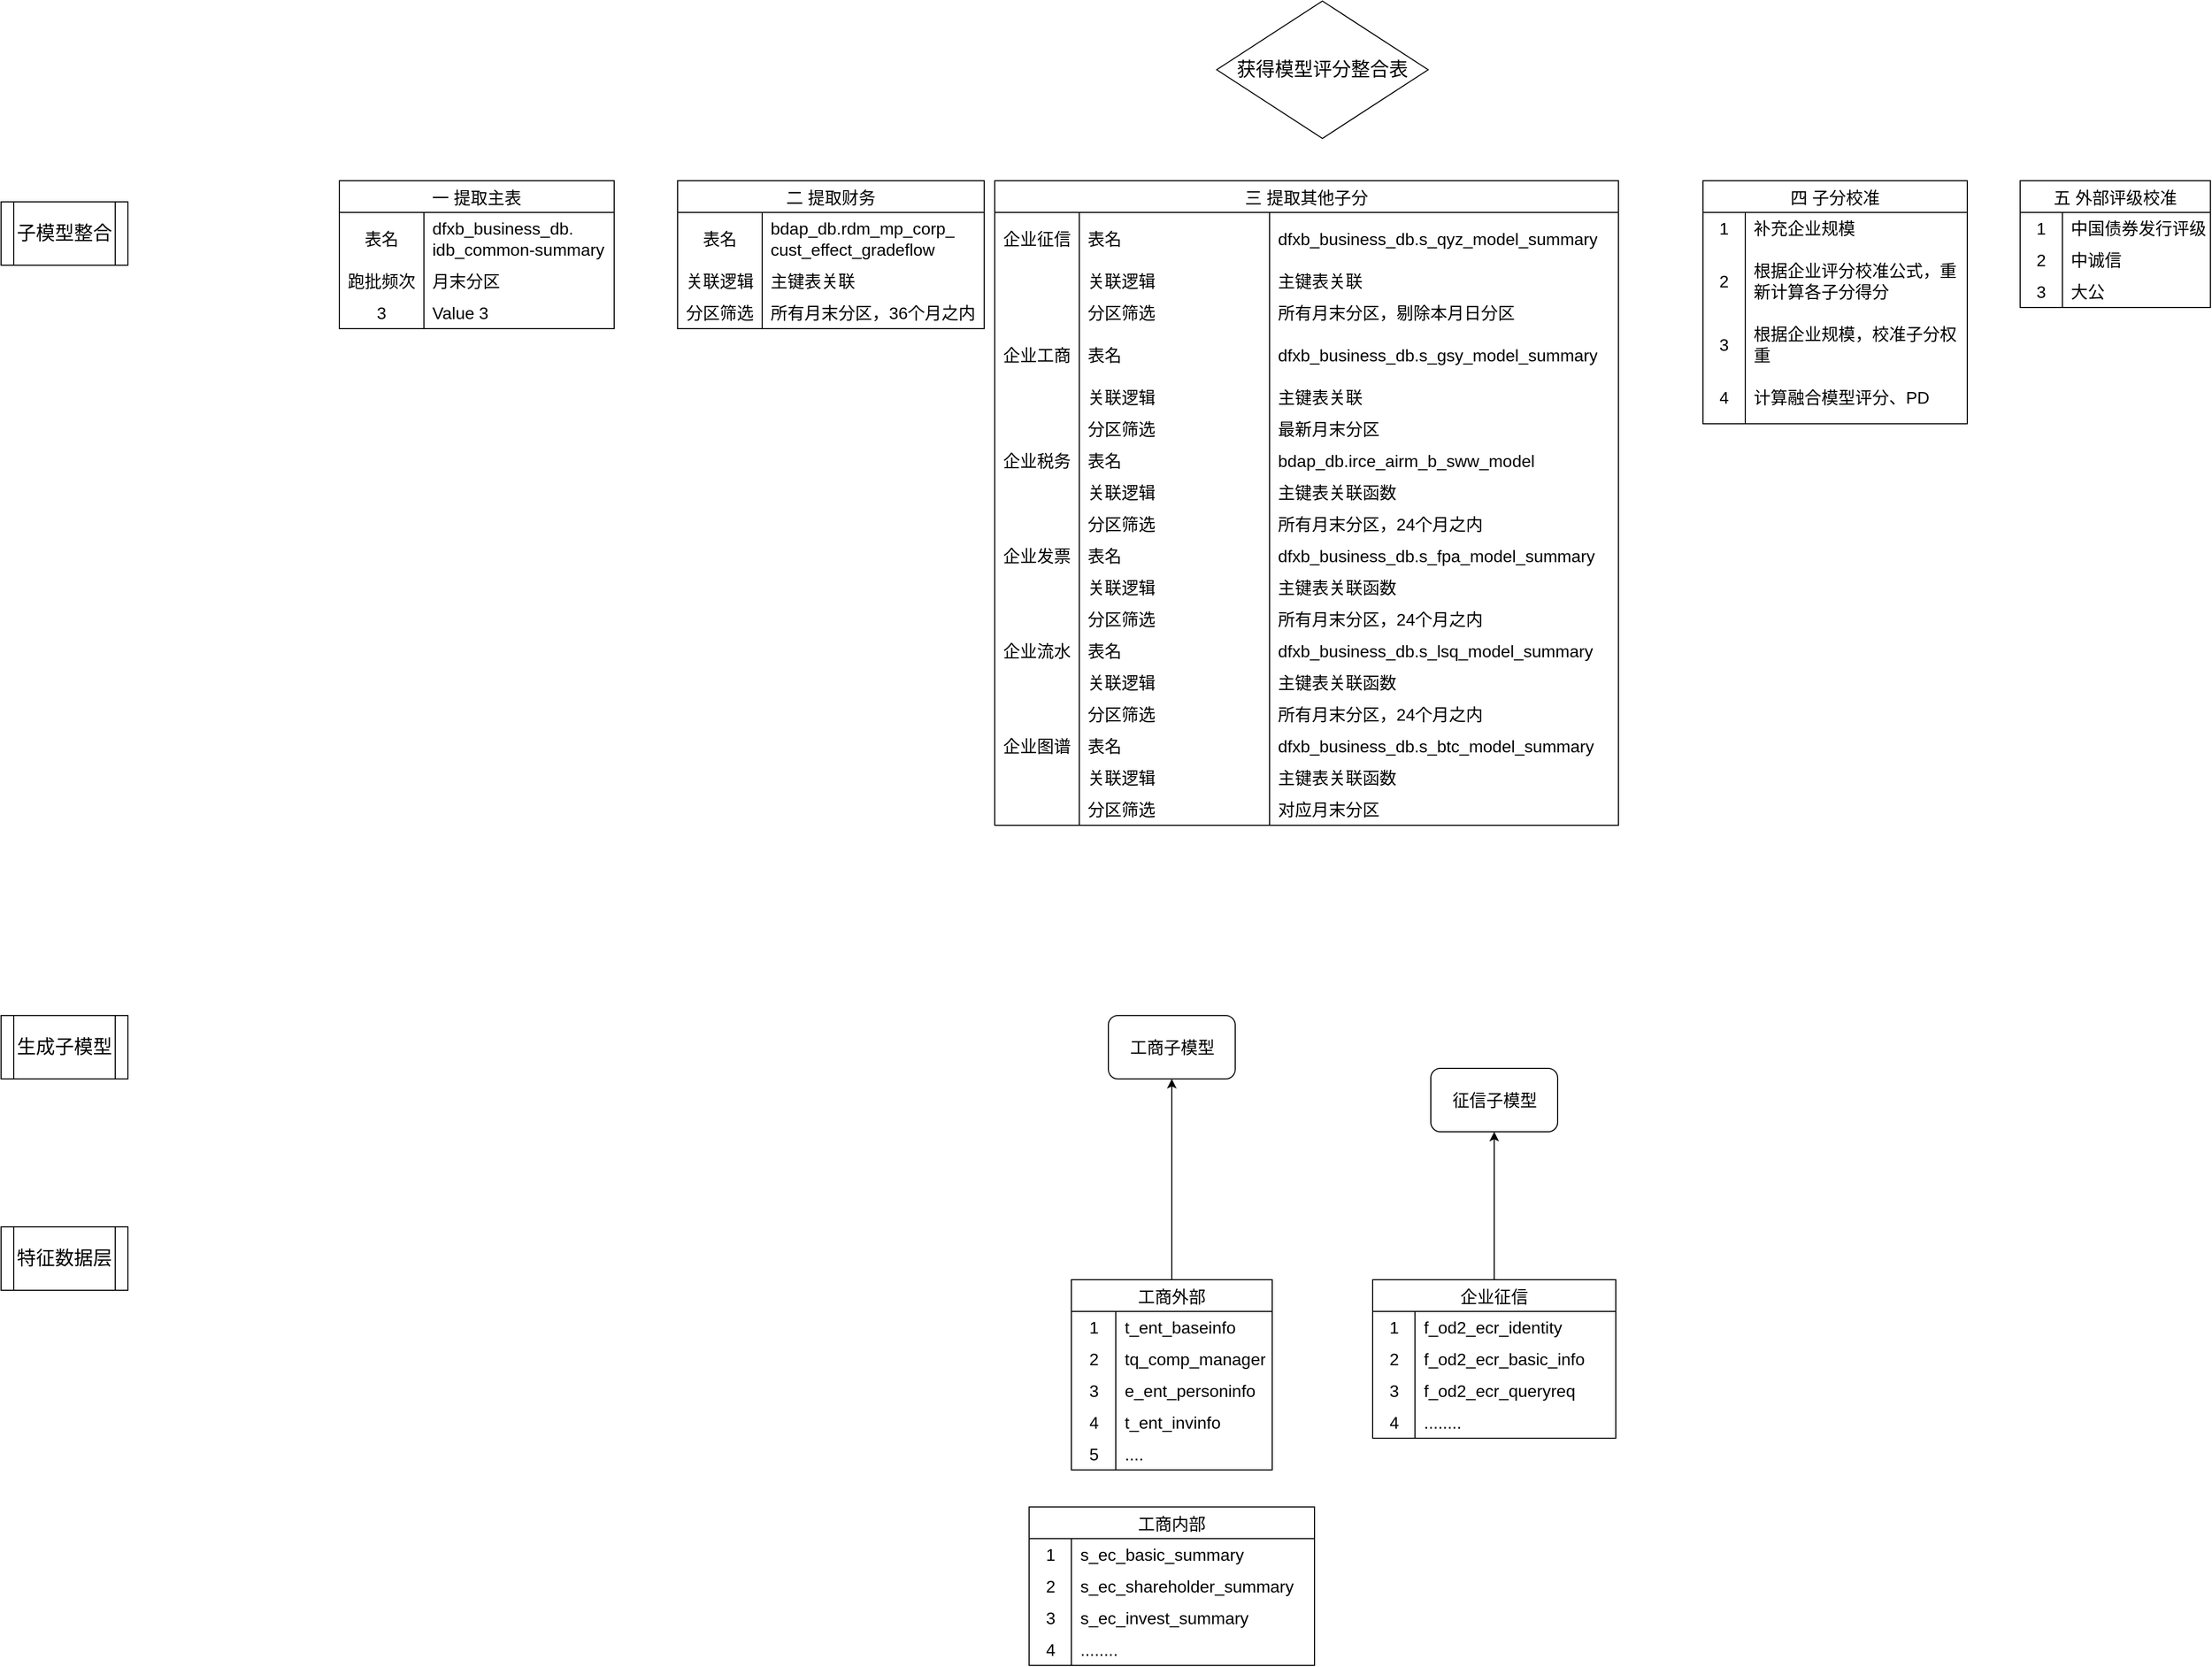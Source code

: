<mxfile version="22.1.21" type="github">
  <diagram id="C5RBs43oDa-KdzZeNtuy" name="Page-1">
    <mxGraphModel dx="4963" dy="3337" grid="1" gridSize="10" guides="1" tooltips="1" connect="1" arrows="1" fold="1" page="1" pageScale="1" pageWidth="827" pageHeight="1169" math="0" shadow="0">
      <root>
        <mxCell id="WIyWlLk6GJQsqaUBKTNV-0" />
        <mxCell id="WIyWlLk6GJQsqaUBKTNV-1" parent="WIyWlLk6GJQsqaUBKTNV-0" />
        <mxCell id="BWipgjC80R4UF_NCCVxM-62" value="" style="edgeStyle=orthogonalEdgeStyle;rounded=0;orthogonalLoop=1;jettySize=auto;html=1;" edge="1" parent="WIyWlLk6GJQsqaUBKTNV-1" source="BWipgjC80R4UF_NCCVxM-0" target="BWipgjC80R4UF_NCCVxM-61">
          <mxGeometry relative="1" as="geometry" />
        </mxCell>
        <mxCell id="BWipgjC80R4UF_NCCVxM-0" value="工商外部" style="shape=table;startSize=30;container=1;collapsible=0;childLayout=tableLayout;fixedRows=1;rowLines=0;fontStyle=0;strokeColor=default;fontSize=16;" vertex="1" parent="WIyWlLk6GJQsqaUBKTNV-1">
          <mxGeometry x="712.5" y="1040" width="190" height="180" as="geometry" />
        </mxCell>
        <mxCell id="BWipgjC80R4UF_NCCVxM-1" value="" style="shape=tableRow;horizontal=0;startSize=0;swimlaneHead=0;swimlaneBody=0;top=0;left=0;bottom=0;right=0;collapsible=0;dropTarget=0;fillColor=none;points=[[0,0.5],[1,0.5]];portConstraint=eastwest;strokeColor=inherit;fontSize=16;" vertex="1" parent="BWipgjC80R4UF_NCCVxM-0">
          <mxGeometry y="30" width="190" height="30" as="geometry" />
        </mxCell>
        <mxCell id="BWipgjC80R4UF_NCCVxM-2" value="1" style="shape=partialRectangle;html=1;whiteSpace=wrap;connectable=0;fillColor=none;top=0;left=0;bottom=0;right=0;overflow=hidden;pointerEvents=1;strokeColor=inherit;fontSize=16;" vertex="1" parent="BWipgjC80R4UF_NCCVxM-1">
          <mxGeometry width="42" height="30" as="geometry">
            <mxRectangle width="42" height="30" as="alternateBounds" />
          </mxGeometry>
        </mxCell>
        <mxCell id="BWipgjC80R4UF_NCCVxM-3" value="t_ent_baseinfo" style="shape=partialRectangle;html=1;whiteSpace=wrap;connectable=0;fillColor=none;top=0;left=0;bottom=0;right=0;align=left;spacingLeft=6;overflow=hidden;strokeColor=inherit;fontSize=16;" vertex="1" parent="BWipgjC80R4UF_NCCVxM-1">
          <mxGeometry x="42" width="148" height="30" as="geometry">
            <mxRectangle width="148" height="30" as="alternateBounds" />
          </mxGeometry>
        </mxCell>
        <mxCell id="BWipgjC80R4UF_NCCVxM-4" value="" style="shape=tableRow;horizontal=0;startSize=0;swimlaneHead=0;swimlaneBody=0;top=0;left=0;bottom=0;right=0;collapsible=0;dropTarget=0;fillColor=none;points=[[0,0.5],[1,0.5]];portConstraint=eastwest;strokeColor=inherit;fontSize=16;" vertex="1" parent="BWipgjC80R4UF_NCCVxM-0">
          <mxGeometry y="60" width="190" height="30" as="geometry" />
        </mxCell>
        <mxCell id="BWipgjC80R4UF_NCCVxM-5" value="2" style="shape=partialRectangle;html=1;whiteSpace=wrap;connectable=0;fillColor=none;top=0;left=0;bottom=0;right=0;overflow=hidden;strokeColor=inherit;fontSize=16;" vertex="1" parent="BWipgjC80R4UF_NCCVxM-4">
          <mxGeometry width="42" height="30" as="geometry">
            <mxRectangle width="42" height="30" as="alternateBounds" />
          </mxGeometry>
        </mxCell>
        <mxCell id="BWipgjC80R4UF_NCCVxM-6" value="tq_comp_manager" style="shape=partialRectangle;html=1;whiteSpace=wrap;connectable=0;fillColor=none;top=0;left=0;bottom=0;right=0;align=left;spacingLeft=6;overflow=hidden;strokeColor=inherit;fontSize=16;" vertex="1" parent="BWipgjC80R4UF_NCCVxM-4">
          <mxGeometry x="42" width="148" height="30" as="geometry">
            <mxRectangle width="148" height="30" as="alternateBounds" />
          </mxGeometry>
        </mxCell>
        <mxCell id="BWipgjC80R4UF_NCCVxM-7" value="" style="shape=tableRow;horizontal=0;startSize=0;swimlaneHead=0;swimlaneBody=0;top=0;left=0;bottom=0;right=0;collapsible=0;dropTarget=0;fillColor=none;points=[[0,0.5],[1,0.5]];portConstraint=eastwest;strokeColor=inherit;fontSize=16;" vertex="1" parent="BWipgjC80R4UF_NCCVxM-0">
          <mxGeometry y="90" width="190" height="30" as="geometry" />
        </mxCell>
        <mxCell id="BWipgjC80R4UF_NCCVxM-8" value="3" style="shape=partialRectangle;html=1;whiteSpace=wrap;connectable=0;fillColor=none;top=0;left=0;bottom=0;right=0;overflow=hidden;strokeColor=inherit;fontSize=16;" vertex="1" parent="BWipgjC80R4UF_NCCVxM-7">
          <mxGeometry width="42" height="30" as="geometry">
            <mxRectangle width="42" height="30" as="alternateBounds" />
          </mxGeometry>
        </mxCell>
        <mxCell id="BWipgjC80R4UF_NCCVxM-9" value="e_ent_personinfo" style="shape=partialRectangle;html=1;whiteSpace=wrap;connectable=0;fillColor=none;top=0;left=0;bottom=0;right=0;align=left;spacingLeft=6;overflow=hidden;strokeColor=inherit;fontSize=16;" vertex="1" parent="BWipgjC80R4UF_NCCVxM-7">
          <mxGeometry x="42" width="148" height="30" as="geometry">
            <mxRectangle width="148" height="30" as="alternateBounds" />
          </mxGeometry>
        </mxCell>
        <mxCell id="BWipgjC80R4UF_NCCVxM-37" value="" style="shape=tableRow;horizontal=0;startSize=0;swimlaneHead=0;swimlaneBody=0;top=0;left=0;bottom=0;right=0;collapsible=0;dropTarget=0;fillColor=none;points=[[0,0.5],[1,0.5]];portConstraint=eastwest;strokeColor=inherit;fontSize=16;" vertex="1" parent="BWipgjC80R4UF_NCCVxM-0">
          <mxGeometry y="120" width="190" height="30" as="geometry" />
        </mxCell>
        <mxCell id="BWipgjC80R4UF_NCCVxM-38" value="4" style="shape=partialRectangle;html=1;whiteSpace=wrap;connectable=0;fillColor=none;top=0;left=0;bottom=0;right=0;overflow=hidden;strokeColor=inherit;fontSize=16;" vertex="1" parent="BWipgjC80R4UF_NCCVxM-37">
          <mxGeometry width="42" height="30" as="geometry">
            <mxRectangle width="42" height="30" as="alternateBounds" />
          </mxGeometry>
        </mxCell>
        <mxCell id="BWipgjC80R4UF_NCCVxM-39" value="t_ent_invinfo" style="shape=partialRectangle;html=1;whiteSpace=wrap;connectable=0;fillColor=none;top=0;left=0;bottom=0;right=0;align=left;spacingLeft=6;overflow=hidden;strokeColor=inherit;fontSize=16;" vertex="1" parent="BWipgjC80R4UF_NCCVxM-37">
          <mxGeometry x="42" width="148" height="30" as="geometry">
            <mxRectangle width="148" height="30" as="alternateBounds" />
          </mxGeometry>
        </mxCell>
        <mxCell id="BWipgjC80R4UF_NCCVxM-40" value="" style="shape=tableRow;horizontal=0;startSize=0;swimlaneHead=0;swimlaneBody=0;top=0;left=0;bottom=0;right=0;collapsible=0;dropTarget=0;fillColor=none;points=[[0,0.5],[1,0.5]];portConstraint=eastwest;strokeColor=inherit;fontSize=16;" vertex="1" parent="BWipgjC80R4UF_NCCVxM-0">
          <mxGeometry y="150" width="190" height="30" as="geometry" />
        </mxCell>
        <mxCell id="BWipgjC80R4UF_NCCVxM-41" value="5" style="shape=partialRectangle;html=1;whiteSpace=wrap;connectable=0;fillColor=none;top=0;left=0;bottom=0;right=0;overflow=hidden;strokeColor=inherit;fontSize=16;" vertex="1" parent="BWipgjC80R4UF_NCCVxM-40">
          <mxGeometry width="42" height="30" as="geometry">
            <mxRectangle width="42" height="30" as="alternateBounds" />
          </mxGeometry>
        </mxCell>
        <mxCell id="BWipgjC80R4UF_NCCVxM-42" value="...." style="shape=partialRectangle;html=1;whiteSpace=wrap;connectable=0;fillColor=none;top=0;left=0;bottom=0;right=0;align=left;spacingLeft=6;overflow=hidden;strokeColor=inherit;fontSize=16;" vertex="1" parent="BWipgjC80R4UF_NCCVxM-40">
          <mxGeometry x="42" width="148" height="30" as="geometry">
            <mxRectangle width="148" height="30" as="alternateBounds" />
          </mxGeometry>
        </mxCell>
        <mxCell id="BWipgjC80R4UF_NCCVxM-15" value="工商内部" style="shape=table;startSize=30;container=1;collapsible=0;childLayout=tableLayout;fixedRows=1;rowLines=0;fontStyle=0;strokeColor=default;fontSize=16;" vertex="1" parent="WIyWlLk6GJQsqaUBKTNV-1">
          <mxGeometry x="672.5" y="1255" width="270" height="150" as="geometry" />
        </mxCell>
        <mxCell id="BWipgjC80R4UF_NCCVxM-16" value="" style="shape=tableRow;horizontal=0;startSize=0;swimlaneHead=0;swimlaneBody=0;top=0;left=0;bottom=0;right=0;collapsible=0;dropTarget=0;fillColor=none;points=[[0,0.5],[1,0.5]];portConstraint=eastwest;strokeColor=inherit;fontSize=16;" vertex="1" parent="BWipgjC80R4UF_NCCVxM-15">
          <mxGeometry y="30" width="270" height="30" as="geometry" />
        </mxCell>
        <mxCell id="BWipgjC80R4UF_NCCVxM-17" value="1" style="shape=partialRectangle;html=1;whiteSpace=wrap;connectable=0;fillColor=none;top=0;left=0;bottom=0;right=0;overflow=hidden;pointerEvents=1;strokeColor=inherit;fontSize=16;" vertex="1" parent="BWipgjC80R4UF_NCCVxM-16">
          <mxGeometry width="40" height="30" as="geometry">
            <mxRectangle width="40" height="30" as="alternateBounds" />
          </mxGeometry>
        </mxCell>
        <mxCell id="BWipgjC80R4UF_NCCVxM-18" value="s_ec_basic_summary" style="shape=partialRectangle;html=1;whiteSpace=wrap;connectable=0;fillColor=none;top=0;left=0;bottom=0;right=0;align=left;spacingLeft=6;overflow=hidden;strokeColor=inherit;fontSize=16;" vertex="1" parent="BWipgjC80R4UF_NCCVxM-16">
          <mxGeometry x="40" width="230" height="30" as="geometry">
            <mxRectangle width="230" height="30" as="alternateBounds" />
          </mxGeometry>
        </mxCell>
        <mxCell id="BWipgjC80R4UF_NCCVxM-19" value="" style="shape=tableRow;horizontal=0;startSize=0;swimlaneHead=0;swimlaneBody=0;top=0;left=0;bottom=0;right=0;collapsible=0;dropTarget=0;fillColor=none;points=[[0,0.5],[1,0.5]];portConstraint=eastwest;strokeColor=inherit;fontSize=16;" vertex="1" parent="BWipgjC80R4UF_NCCVxM-15">
          <mxGeometry y="60" width="270" height="30" as="geometry" />
        </mxCell>
        <mxCell id="BWipgjC80R4UF_NCCVxM-20" value="2" style="shape=partialRectangle;html=1;whiteSpace=wrap;connectable=0;fillColor=none;top=0;left=0;bottom=0;right=0;overflow=hidden;strokeColor=inherit;fontSize=16;" vertex="1" parent="BWipgjC80R4UF_NCCVxM-19">
          <mxGeometry width="40" height="30" as="geometry">
            <mxRectangle width="40" height="30" as="alternateBounds" />
          </mxGeometry>
        </mxCell>
        <mxCell id="BWipgjC80R4UF_NCCVxM-21" value="s_ec_shareholder_summary" style="shape=partialRectangle;html=1;whiteSpace=wrap;connectable=0;fillColor=none;top=0;left=0;bottom=0;right=0;align=left;spacingLeft=6;overflow=hidden;strokeColor=inherit;fontSize=16;" vertex="1" parent="BWipgjC80R4UF_NCCVxM-19">
          <mxGeometry x="40" width="230" height="30" as="geometry">
            <mxRectangle width="230" height="30" as="alternateBounds" />
          </mxGeometry>
        </mxCell>
        <mxCell id="BWipgjC80R4UF_NCCVxM-22" value="" style="shape=tableRow;horizontal=0;startSize=0;swimlaneHead=0;swimlaneBody=0;top=0;left=0;bottom=0;right=0;collapsible=0;dropTarget=0;fillColor=none;points=[[0,0.5],[1,0.5]];portConstraint=eastwest;strokeColor=inherit;fontSize=16;" vertex="1" parent="BWipgjC80R4UF_NCCVxM-15">
          <mxGeometry y="90" width="270" height="30" as="geometry" />
        </mxCell>
        <mxCell id="BWipgjC80R4UF_NCCVxM-23" value="3" style="shape=partialRectangle;html=1;whiteSpace=wrap;connectable=0;fillColor=none;top=0;left=0;bottom=0;right=0;overflow=hidden;strokeColor=inherit;fontSize=16;" vertex="1" parent="BWipgjC80R4UF_NCCVxM-22">
          <mxGeometry width="40" height="30" as="geometry">
            <mxRectangle width="40" height="30" as="alternateBounds" />
          </mxGeometry>
        </mxCell>
        <mxCell id="BWipgjC80R4UF_NCCVxM-24" value="s_ec_invest_summary" style="shape=partialRectangle;html=1;whiteSpace=wrap;connectable=0;fillColor=none;top=0;left=0;bottom=0;right=0;align=left;spacingLeft=6;overflow=hidden;strokeColor=inherit;fontSize=16;" vertex="1" parent="BWipgjC80R4UF_NCCVxM-22">
          <mxGeometry x="40" width="230" height="30" as="geometry">
            <mxRectangle width="230" height="30" as="alternateBounds" />
          </mxGeometry>
        </mxCell>
        <mxCell id="BWipgjC80R4UF_NCCVxM-56" value="" style="shape=tableRow;horizontal=0;startSize=0;swimlaneHead=0;swimlaneBody=0;top=0;left=0;bottom=0;right=0;collapsible=0;dropTarget=0;fillColor=none;points=[[0,0.5],[1,0.5]];portConstraint=eastwest;strokeColor=inherit;fontSize=16;" vertex="1" parent="BWipgjC80R4UF_NCCVxM-15">
          <mxGeometry y="120" width="270" height="30" as="geometry" />
        </mxCell>
        <mxCell id="BWipgjC80R4UF_NCCVxM-57" value="4" style="shape=partialRectangle;html=1;whiteSpace=wrap;connectable=0;fillColor=none;top=0;left=0;bottom=0;right=0;overflow=hidden;strokeColor=inherit;fontSize=16;" vertex="1" parent="BWipgjC80R4UF_NCCVxM-56">
          <mxGeometry width="40" height="30" as="geometry">
            <mxRectangle width="40" height="30" as="alternateBounds" />
          </mxGeometry>
        </mxCell>
        <mxCell id="BWipgjC80R4UF_NCCVxM-58" value="........" style="shape=partialRectangle;html=1;whiteSpace=wrap;connectable=0;fillColor=none;top=0;left=0;bottom=0;right=0;align=left;spacingLeft=6;overflow=hidden;strokeColor=inherit;fontSize=16;" vertex="1" parent="BWipgjC80R4UF_NCCVxM-56">
          <mxGeometry x="40" width="230" height="30" as="geometry">
            <mxRectangle width="230" height="30" as="alternateBounds" />
          </mxGeometry>
        </mxCell>
        <mxCell id="BWipgjC80R4UF_NCCVxM-64" value="" style="edgeStyle=orthogonalEdgeStyle;rounded=0;orthogonalLoop=1;jettySize=auto;html=1;" edge="1" parent="WIyWlLk6GJQsqaUBKTNV-1" source="BWipgjC80R4UF_NCCVxM-43" target="BWipgjC80R4UF_NCCVxM-63">
          <mxGeometry relative="1" as="geometry" />
        </mxCell>
        <mxCell id="BWipgjC80R4UF_NCCVxM-43" value="企业征信" style="shape=table;startSize=30;container=1;collapsible=0;childLayout=tableLayout;fixedRows=1;rowLines=0;fontStyle=0;strokeColor=default;fontSize=16;" vertex="1" parent="WIyWlLk6GJQsqaUBKTNV-1">
          <mxGeometry x="997.5" y="1040" width="230" height="150" as="geometry" />
        </mxCell>
        <mxCell id="BWipgjC80R4UF_NCCVxM-44" value="" style="shape=tableRow;horizontal=0;startSize=0;swimlaneHead=0;swimlaneBody=0;top=0;left=0;bottom=0;right=0;collapsible=0;dropTarget=0;fillColor=none;points=[[0,0.5],[1,0.5]];portConstraint=eastwest;strokeColor=inherit;fontSize=16;" vertex="1" parent="BWipgjC80R4UF_NCCVxM-43">
          <mxGeometry y="30" width="230" height="30" as="geometry" />
        </mxCell>
        <mxCell id="BWipgjC80R4UF_NCCVxM-45" value="1" style="shape=partialRectangle;html=1;whiteSpace=wrap;connectable=0;fillColor=none;top=0;left=0;bottom=0;right=0;overflow=hidden;pointerEvents=1;strokeColor=inherit;fontSize=16;" vertex="1" parent="BWipgjC80R4UF_NCCVxM-44">
          <mxGeometry width="40" height="30" as="geometry">
            <mxRectangle width="40" height="30" as="alternateBounds" />
          </mxGeometry>
        </mxCell>
        <mxCell id="BWipgjC80R4UF_NCCVxM-46" value="f_od2_ecr_identity" style="shape=partialRectangle;html=1;whiteSpace=wrap;connectable=0;fillColor=none;top=0;left=0;bottom=0;right=0;align=left;spacingLeft=6;overflow=hidden;strokeColor=inherit;fontSize=16;" vertex="1" parent="BWipgjC80R4UF_NCCVxM-44">
          <mxGeometry x="40" width="190" height="30" as="geometry">
            <mxRectangle width="190" height="30" as="alternateBounds" />
          </mxGeometry>
        </mxCell>
        <mxCell id="BWipgjC80R4UF_NCCVxM-47" value="" style="shape=tableRow;horizontal=0;startSize=0;swimlaneHead=0;swimlaneBody=0;top=0;left=0;bottom=0;right=0;collapsible=0;dropTarget=0;fillColor=none;points=[[0,0.5],[1,0.5]];portConstraint=eastwest;strokeColor=inherit;fontSize=16;" vertex="1" parent="BWipgjC80R4UF_NCCVxM-43">
          <mxGeometry y="60" width="230" height="30" as="geometry" />
        </mxCell>
        <mxCell id="BWipgjC80R4UF_NCCVxM-48" value="2" style="shape=partialRectangle;html=1;whiteSpace=wrap;connectable=0;fillColor=none;top=0;left=0;bottom=0;right=0;overflow=hidden;strokeColor=inherit;fontSize=16;" vertex="1" parent="BWipgjC80R4UF_NCCVxM-47">
          <mxGeometry width="40" height="30" as="geometry">
            <mxRectangle width="40" height="30" as="alternateBounds" />
          </mxGeometry>
        </mxCell>
        <mxCell id="BWipgjC80R4UF_NCCVxM-49" value="f_od2_ecr_basic_info" style="shape=partialRectangle;html=1;whiteSpace=wrap;connectable=0;fillColor=none;top=0;left=0;bottom=0;right=0;align=left;spacingLeft=6;overflow=hidden;strokeColor=inherit;fontSize=16;" vertex="1" parent="BWipgjC80R4UF_NCCVxM-47">
          <mxGeometry x="40" width="190" height="30" as="geometry">
            <mxRectangle width="190" height="30" as="alternateBounds" />
          </mxGeometry>
        </mxCell>
        <mxCell id="BWipgjC80R4UF_NCCVxM-50" value="" style="shape=tableRow;horizontal=0;startSize=0;swimlaneHead=0;swimlaneBody=0;top=0;left=0;bottom=0;right=0;collapsible=0;dropTarget=0;fillColor=none;points=[[0,0.5],[1,0.5]];portConstraint=eastwest;strokeColor=inherit;fontSize=16;" vertex="1" parent="BWipgjC80R4UF_NCCVxM-43">
          <mxGeometry y="90" width="230" height="30" as="geometry" />
        </mxCell>
        <mxCell id="BWipgjC80R4UF_NCCVxM-51" value="3" style="shape=partialRectangle;html=1;whiteSpace=wrap;connectable=0;fillColor=none;top=0;left=0;bottom=0;right=0;overflow=hidden;strokeColor=inherit;fontSize=16;" vertex="1" parent="BWipgjC80R4UF_NCCVxM-50">
          <mxGeometry width="40" height="30" as="geometry">
            <mxRectangle width="40" height="30" as="alternateBounds" />
          </mxGeometry>
        </mxCell>
        <mxCell id="BWipgjC80R4UF_NCCVxM-52" value="f_od2_ecr_queryreq" style="shape=partialRectangle;html=1;whiteSpace=wrap;connectable=0;fillColor=none;top=0;left=0;bottom=0;right=0;align=left;spacingLeft=6;overflow=hidden;strokeColor=inherit;fontSize=16;" vertex="1" parent="BWipgjC80R4UF_NCCVxM-50">
          <mxGeometry x="40" width="190" height="30" as="geometry">
            <mxRectangle width="190" height="30" as="alternateBounds" />
          </mxGeometry>
        </mxCell>
        <mxCell id="BWipgjC80R4UF_NCCVxM-53" value="" style="shape=tableRow;horizontal=0;startSize=0;swimlaneHead=0;swimlaneBody=0;top=0;left=0;bottom=0;right=0;collapsible=0;dropTarget=0;fillColor=none;points=[[0,0.5],[1,0.5]];portConstraint=eastwest;strokeColor=inherit;fontSize=16;" vertex="1" parent="BWipgjC80R4UF_NCCVxM-43">
          <mxGeometry y="120" width="230" height="30" as="geometry" />
        </mxCell>
        <mxCell id="BWipgjC80R4UF_NCCVxM-54" value="4" style="shape=partialRectangle;html=1;whiteSpace=wrap;connectable=0;fillColor=none;top=0;left=0;bottom=0;right=0;overflow=hidden;strokeColor=inherit;fontSize=16;" vertex="1" parent="BWipgjC80R4UF_NCCVxM-53">
          <mxGeometry width="40" height="30" as="geometry">
            <mxRectangle width="40" height="30" as="alternateBounds" />
          </mxGeometry>
        </mxCell>
        <mxCell id="BWipgjC80R4UF_NCCVxM-55" value="........" style="shape=partialRectangle;html=1;whiteSpace=wrap;connectable=0;fillColor=none;top=0;left=0;bottom=0;right=0;align=left;spacingLeft=6;overflow=hidden;strokeColor=inherit;fontSize=16;" vertex="1" parent="BWipgjC80R4UF_NCCVxM-53">
          <mxGeometry x="40" width="190" height="30" as="geometry">
            <mxRectangle width="190" height="30" as="alternateBounds" />
          </mxGeometry>
        </mxCell>
        <mxCell id="BWipgjC80R4UF_NCCVxM-61" value="工商子模型" style="rounded=1;whiteSpace=wrap;html=1;fontSize=16;startSize=30;fontStyle=0;" vertex="1" parent="WIyWlLk6GJQsqaUBKTNV-1">
          <mxGeometry x="747.5" y="790" width="120" height="60" as="geometry" />
        </mxCell>
        <mxCell id="BWipgjC80R4UF_NCCVxM-63" value="征信子模型" style="rounded=1;whiteSpace=wrap;html=1;fontSize=16;startSize=30;fontStyle=0;" vertex="1" parent="WIyWlLk6GJQsqaUBKTNV-1">
          <mxGeometry x="1052.5" y="840" width="120" height="60" as="geometry" />
        </mxCell>
        <mxCell id="BWipgjC80R4UF_NCCVxM-66" value="&lt;font style=&quot;font-size: 18px;&quot;&gt;特征数据层&lt;/font&gt;" style="shape=process;whiteSpace=wrap;html=1;backgroundOutline=1;" vertex="1" parent="WIyWlLk6GJQsqaUBKTNV-1">
          <mxGeometry x="-300" y="990" width="120" height="60" as="geometry" />
        </mxCell>
        <mxCell id="BWipgjC80R4UF_NCCVxM-67" value="&lt;font style=&quot;font-size: 18px;&quot;&gt;生成子模型&lt;/font&gt;" style="shape=process;whiteSpace=wrap;html=1;backgroundOutline=1;" vertex="1" parent="WIyWlLk6GJQsqaUBKTNV-1">
          <mxGeometry x="-300" y="790" width="120" height="60" as="geometry" />
        </mxCell>
        <mxCell id="BWipgjC80R4UF_NCCVxM-68" value="&lt;font style=&quot;font-size: 18px;&quot;&gt;子模型整合&lt;/font&gt;" style="shape=process;whiteSpace=wrap;html=1;backgroundOutline=1;" vertex="1" parent="WIyWlLk6GJQsqaUBKTNV-1">
          <mxGeometry x="-300" y="20" width="120" height="60" as="geometry" />
        </mxCell>
        <mxCell id="BWipgjC80R4UF_NCCVxM-69" value="一 提取主表" style="shape=table;startSize=30;container=1;collapsible=0;childLayout=tableLayout;fixedRows=1;rowLines=0;fontStyle=0;strokeColor=default;fontSize=16;" vertex="1" parent="WIyWlLk6GJQsqaUBKTNV-1">
          <mxGeometry x="20" width="260" height="140" as="geometry" />
        </mxCell>
        <mxCell id="BWipgjC80R4UF_NCCVxM-70" value="" style="shape=tableRow;horizontal=0;startSize=0;swimlaneHead=0;swimlaneBody=0;top=0;left=0;bottom=0;right=0;collapsible=0;dropTarget=0;fillColor=none;points=[[0,0.5],[1,0.5]];portConstraint=eastwest;strokeColor=inherit;fontSize=16;" vertex="1" parent="BWipgjC80R4UF_NCCVxM-69">
          <mxGeometry y="30" width="260" height="50" as="geometry" />
        </mxCell>
        <mxCell id="BWipgjC80R4UF_NCCVxM-71" value="表名" style="shape=partialRectangle;html=1;whiteSpace=wrap;connectable=0;fillColor=none;top=0;left=0;bottom=0;right=0;overflow=hidden;pointerEvents=1;strokeColor=inherit;fontSize=16;" vertex="1" parent="BWipgjC80R4UF_NCCVxM-70">
          <mxGeometry width="80" height="50" as="geometry">
            <mxRectangle width="80" height="50" as="alternateBounds" />
          </mxGeometry>
        </mxCell>
        <mxCell id="BWipgjC80R4UF_NCCVxM-72" value="dfxb_business_db.&lt;br&gt;idb_common-summary" style="shape=partialRectangle;html=1;whiteSpace=wrap;connectable=0;fillColor=none;top=0;left=0;bottom=0;right=0;align=left;spacingLeft=6;overflow=hidden;strokeColor=inherit;fontSize=16;" vertex="1" parent="BWipgjC80R4UF_NCCVxM-70">
          <mxGeometry x="80" width="180" height="50" as="geometry">
            <mxRectangle width="180" height="50" as="alternateBounds" />
          </mxGeometry>
        </mxCell>
        <mxCell id="BWipgjC80R4UF_NCCVxM-73" value="" style="shape=tableRow;horizontal=0;startSize=0;swimlaneHead=0;swimlaneBody=0;top=0;left=0;bottom=0;right=0;collapsible=0;dropTarget=0;fillColor=none;points=[[0,0.5],[1,0.5]];portConstraint=eastwest;strokeColor=inherit;fontSize=16;" vertex="1" parent="BWipgjC80R4UF_NCCVxM-69">
          <mxGeometry y="80" width="260" height="30" as="geometry" />
        </mxCell>
        <mxCell id="BWipgjC80R4UF_NCCVxM-74" value="跑批频次" style="shape=partialRectangle;html=1;whiteSpace=wrap;connectable=0;fillColor=none;top=0;left=0;bottom=0;right=0;overflow=hidden;strokeColor=inherit;fontSize=16;" vertex="1" parent="BWipgjC80R4UF_NCCVxM-73">
          <mxGeometry width="80" height="30" as="geometry">
            <mxRectangle width="80" height="30" as="alternateBounds" />
          </mxGeometry>
        </mxCell>
        <mxCell id="BWipgjC80R4UF_NCCVxM-75" value="月末分区" style="shape=partialRectangle;html=1;whiteSpace=wrap;connectable=0;fillColor=none;top=0;left=0;bottom=0;right=0;align=left;spacingLeft=6;overflow=hidden;strokeColor=inherit;fontSize=16;" vertex="1" parent="BWipgjC80R4UF_NCCVxM-73">
          <mxGeometry x="80" width="180" height="30" as="geometry">
            <mxRectangle width="180" height="30" as="alternateBounds" />
          </mxGeometry>
        </mxCell>
        <mxCell id="BWipgjC80R4UF_NCCVxM-76" value="" style="shape=tableRow;horizontal=0;startSize=0;swimlaneHead=0;swimlaneBody=0;top=0;left=0;bottom=0;right=0;collapsible=0;dropTarget=0;fillColor=none;points=[[0,0.5],[1,0.5]];portConstraint=eastwest;strokeColor=inherit;fontSize=16;" vertex="1" parent="BWipgjC80R4UF_NCCVxM-69">
          <mxGeometry y="110" width="260" height="30" as="geometry" />
        </mxCell>
        <mxCell id="BWipgjC80R4UF_NCCVxM-77" value="3" style="shape=partialRectangle;html=1;whiteSpace=wrap;connectable=0;fillColor=none;top=0;left=0;bottom=0;right=0;overflow=hidden;strokeColor=inherit;fontSize=16;" vertex="1" parent="BWipgjC80R4UF_NCCVxM-76">
          <mxGeometry width="80" height="30" as="geometry">
            <mxRectangle width="80" height="30" as="alternateBounds" />
          </mxGeometry>
        </mxCell>
        <mxCell id="BWipgjC80R4UF_NCCVxM-78" value="Value 3" style="shape=partialRectangle;html=1;whiteSpace=wrap;connectable=0;fillColor=none;top=0;left=0;bottom=0;right=0;align=left;spacingLeft=6;overflow=hidden;strokeColor=inherit;fontSize=16;" vertex="1" parent="BWipgjC80R4UF_NCCVxM-76">
          <mxGeometry x="80" width="180" height="30" as="geometry">
            <mxRectangle width="180" height="30" as="alternateBounds" />
          </mxGeometry>
        </mxCell>
        <mxCell id="BWipgjC80R4UF_NCCVxM-85" value="二 提取财务" style="shape=table;startSize=30;container=1;collapsible=0;childLayout=tableLayout;fixedRows=1;rowLines=0;fontStyle=0;strokeColor=default;fontSize=16;" vertex="1" parent="WIyWlLk6GJQsqaUBKTNV-1">
          <mxGeometry x="340" width="290" height="140" as="geometry" />
        </mxCell>
        <mxCell id="BWipgjC80R4UF_NCCVxM-86" value="" style="shape=tableRow;horizontal=0;startSize=0;swimlaneHead=0;swimlaneBody=0;top=0;left=0;bottom=0;right=0;collapsible=0;dropTarget=0;fillColor=none;points=[[0,0.5],[1,0.5]];portConstraint=eastwest;strokeColor=inherit;fontSize=16;" vertex="1" parent="BWipgjC80R4UF_NCCVxM-85">
          <mxGeometry y="30" width="290" height="50" as="geometry" />
        </mxCell>
        <mxCell id="BWipgjC80R4UF_NCCVxM-87" value="表名" style="shape=partialRectangle;html=1;whiteSpace=wrap;connectable=0;fillColor=none;top=0;left=0;bottom=0;right=0;overflow=hidden;pointerEvents=1;strokeColor=inherit;fontSize=16;" vertex="1" parent="BWipgjC80R4UF_NCCVxM-86">
          <mxGeometry width="80" height="50" as="geometry">
            <mxRectangle width="80" height="50" as="alternateBounds" />
          </mxGeometry>
        </mxCell>
        <mxCell id="BWipgjC80R4UF_NCCVxM-88" value="bdap_db.rdm_mp_corp_&lt;br&gt;cust_effect_gradeflow" style="shape=partialRectangle;html=1;whiteSpace=wrap;connectable=0;fillColor=none;top=0;left=0;bottom=0;right=0;align=left;spacingLeft=6;overflow=hidden;strokeColor=inherit;fontSize=16;" vertex="1" parent="BWipgjC80R4UF_NCCVxM-86">
          <mxGeometry x="80" width="210" height="50" as="geometry">
            <mxRectangle width="210" height="50" as="alternateBounds" />
          </mxGeometry>
        </mxCell>
        <mxCell id="BWipgjC80R4UF_NCCVxM-89" value="" style="shape=tableRow;horizontal=0;startSize=0;swimlaneHead=0;swimlaneBody=0;top=0;left=0;bottom=0;right=0;collapsible=0;dropTarget=0;fillColor=none;points=[[0,0.5],[1,0.5]];portConstraint=eastwest;strokeColor=inherit;fontSize=16;" vertex="1" parent="BWipgjC80R4UF_NCCVxM-85">
          <mxGeometry y="80" width="290" height="30" as="geometry" />
        </mxCell>
        <mxCell id="BWipgjC80R4UF_NCCVxM-90" value="关联逻辑" style="shape=partialRectangle;html=1;whiteSpace=wrap;connectable=0;fillColor=none;top=0;left=0;bottom=0;right=0;overflow=hidden;strokeColor=inherit;fontSize=16;" vertex="1" parent="BWipgjC80R4UF_NCCVxM-89">
          <mxGeometry width="80" height="30" as="geometry">
            <mxRectangle width="80" height="30" as="alternateBounds" />
          </mxGeometry>
        </mxCell>
        <mxCell id="BWipgjC80R4UF_NCCVxM-91" value="主键表关联" style="shape=partialRectangle;html=1;whiteSpace=wrap;connectable=0;fillColor=none;top=0;left=0;bottom=0;right=0;align=left;spacingLeft=6;overflow=hidden;strokeColor=inherit;fontSize=16;" vertex="1" parent="BWipgjC80R4UF_NCCVxM-89">
          <mxGeometry x="80" width="210" height="30" as="geometry">
            <mxRectangle width="210" height="30" as="alternateBounds" />
          </mxGeometry>
        </mxCell>
        <mxCell id="BWipgjC80R4UF_NCCVxM-92" value="" style="shape=tableRow;horizontal=0;startSize=0;swimlaneHead=0;swimlaneBody=0;top=0;left=0;bottom=0;right=0;collapsible=0;dropTarget=0;fillColor=none;points=[[0,0.5],[1,0.5]];portConstraint=eastwest;strokeColor=inherit;fontSize=16;" vertex="1" parent="BWipgjC80R4UF_NCCVxM-85">
          <mxGeometry y="110" width="290" height="30" as="geometry" />
        </mxCell>
        <mxCell id="BWipgjC80R4UF_NCCVxM-93" value="分区筛选" style="shape=partialRectangle;html=1;whiteSpace=wrap;connectable=0;fillColor=none;top=0;left=0;bottom=0;right=0;overflow=hidden;strokeColor=inherit;fontSize=16;" vertex="1" parent="BWipgjC80R4UF_NCCVxM-92">
          <mxGeometry width="80" height="30" as="geometry">
            <mxRectangle width="80" height="30" as="alternateBounds" />
          </mxGeometry>
        </mxCell>
        <mxCell id="BWipgjC80R4UF_NCCVxM-94" value="所有月末分区，36个月之内&lt;br&gt;" style="shape=partialRectangle;html=1;whiteSpace=wrap;connectable=0;fillColor=none;top=0;left=0;bottom=0;right=0;align=left;spacingLeft=6;overflow=hidden;strokeColor=inherit;fontSize=16;" vertex="1" parent="BWipgjC80R4UF_NCCVxM-92">
          <mxGeometry x="80" width="210" height="30" as="geometry">
            <mxRectangle width="210" height="30" as="alternateBounds" />
          </mxGeometry>
        </mxCell>
        <mxCell id="BWipgjC80R4UF_NCCVxM-98" value="三 提取其他子分" style="shape=table;startSize=30;container=1;collapsible=0;childLayout=tableLayout;fixedRows=1;rowLines=0;fontStyle=0;strokeColor=default;fontSize=16;" vertex="1" parent="WIyWlLk6GJQsqaUBKTNV-1">
          <mxGeometry x="640" width="590" height="610" as="geometry" />
        </mxCell>
        <mxCell id="BWipgjC80R4UF_NCCVxM-99" value="" style="shape=tableRow;horizontal=0;startSize=0;swimlaneHead=0;swimlaneBody=0;top=0;left=0;bottom=0;right=0;collapsible=0;dropTarget=0;fillColor=none;points=[[0,0.5],[1,0.5]];portConstraint=eastwest;strokeColor=inherit;fontSize=16;" vertex="1" parent="BWipgjC80R4UF_NCCVxM-98">
          <mxGeometry y="30" width="590" height="50" as="geometry" />
        </mxCell>
        <mxCell id="BWipgjC80R4UF_NCCVxM-100" value="企业征信" style="shape=partialRectangle;html=1;whiteSpace=wrap;connectable=0;fillColor=none;top=0;left=0;bottom=0;right=0;overflow=hidden;pointerEvents=1;strokeColor=inherit;fontSize=16;" vertex="1" parent="BWipgjC80R4UF_NCCVxM-99">
          <mxGeometry width="80" height="50" as="geometry">
            <mxRectangle width="80" height="50" as="alternateBounds" />
          </mxGeometry>
        </mxCell>
        <mxCell id="BWipgjC80R4UF_NCCVxM-101" value="表名" style="shape=partialRectangle;html=1;whiteSpace=wrap;connectable=0;fillColor=none;top=0;left=0;bottom=0;right=0;align=left;spacingLeft=6;overflow=hidden;strokeColor=inherit;fontSize=16;" vertex="1" parent="BWipgjC80R4UF_NCCVxM-99">
          <mxGeometry x="80" width="180" height="50" as="geometry">
            <mxRectangle width="180" height="50" as="alternateBounds" />
          </mxGeometry>
        </mxCell>
        <mxCell id="BWipgjC80R4UF_NCCVxM-108" value="dfxb_business_db.s_qyz_model_summary" style="shape=partialRectangle;html=1;whiteSpace=wrap;connectable=0;fillColor=none;top=0;left=0;bottom=0;right=0;align=left;spacingLeft=6;overflow=hidden;strokeColor=inherit;fontSize=16;" vertex="1" parent="BWipgjC80R4UF_NCCVxM-99">
          <mxGeometry x="260" width="330" height="50" as="geometry">
            <mxRectangle width="330" height="50" as="alternateBounds" />
          </mxGeometry>
        </mxCell>
        <mxCell id="BWipgjC80R4UF_NCCVxM-114" value="" style="shape=tableRow;horizontal=0;startSize=0;swimlaneHead=0;swimlaneBody=0;top=0;left=0;bottom=0;right=0;collapsible=0;dropTarget=0;fillColor=none;points=[[0,0.5],[1,0.5]];portConstraint=eastwest;strokeColor=inherit;fontSize=16;" vertex="1" parent="BWipgjC80R4UF_NCCVxM-98">
          <mxGeometry y="80" width="590" height="30" as="geometry" />
        </mxCell>
        <mxCell id="BWipgjC80R4UF_NCCVxM-115" value="" style="shape=partialRectangle;html=1;whiteSpace=wrap;connectable=0;fillColor=none;top=0;left=0;bottom=0;right=0;overflow=hidden;strokeColor=inherit;fontSize=16;" vertex="1" parent="BWipgjC80R4UF_NCCVxM-114">
          <mxGeometry width="80" height="30" as="geometry">
            <mxRectangle width="80" height="30" as="alternateBounds" />
          </mxGeometry>
        </mxCell>
        <mxCell id="BWipgjC80R4UF_NCCVxM-116" value="关联逻辑" style="shape=partialRectangle;html=1;whiteSpace=wrap;connectable=0;fillColor=none;top=0;left=0;bottom=0;right=0;align=left;spacingLeft=6;overflow=hidden;strokeColor=inherit;fontSize=16;" vertex="1" parent="BWipgjC80R4UF_NCCVxM-114">
          <mxGeometry x="80" width="180" height="30" as="geometry">
            <mxRectangle width="180" height="30" as="alternateBounds" />
          </mxGeometry>
        </mxCell>
        <mxCell id="BWipgjC80R4UF_NCCVxM-117" value="主键表关联" style="shape=partialRectangle;html=1;whiteSpace=wrap;connectable=0;fillColor=none;top=0;left=0;bottom=0;right=0;align=left;spacingLeft=6;overflow=hidden;strokeColor=inherit;fontSize=16;" vertex="1" parent="BWipgjC80R4UF_NCCVxM-114">
          <mxGeometry x="260" width="330" height="30" as="geometry">
            <mxRectangle width="330" height="30" as="alternateBounds" />
          </mxGeometry>
        </mxCell>
        <mxCell id="BWipgjC80R4UF_NCCVxM-102" value="" style="shape=tableRow;horizontal=0;startSize=0;swimlaneHead=0;swimlaneBody=0;top=0;left=0;bottom=0;right=0;collapsible=0;dropTarget=0;fillColor=none;points=[[0,0.5],[1,0.5]];portConstraint=eastwest;strokeColor=inherit;fontSize=16;" vertex="1" parent="BWipgjC80R4UF_NCCVxM-98">
          <mxGeometry y="110" width="590" height="30" as="geometry" />
        </mxCell>
        <mxCell id="BWipgjC80R4UF_NCCVxM-103" value="" style="shape=partialRectangle;html=1;whiteSpace=wrap;connectable=0;fillColor=none;top=0;left=0;bottom=0;right=0;overflow=hidden;strokeColor=inherit;fontSize=16;" vertex="1" parent="BWipgjC80R4UF_NCCVxM-102">
          <mxGeometry width="80" height="30" as="geometry">
            <mxRectangle width="80" height="30" as="alternateBounds" />
          </mxGeometry>
        </mxCell>
        <mxCell id="BWipgjC80R4UF_NCCVxM-104" value="分区筛选" style="shape=partialRectangle;html=1;whiteSpace=wrap;connectable=0;fillColor=none;top=0;left=0;bottom=0;right=0;align=left;spacingLeft=6;overflow=hidden;strokeColor=inherit;fontSize=16;" vertex="1" parent="BWipgjC80R4UF_NCCVxM-102">
          <mxGeometry x="80" width="180" height="30" as="geometry">
            <mxRectangle width="180" height="30" as="alternateBounds" />
          </mxGeometry>
        </mxCell>
        <mxCell id="BWipgjC80R4UF_NCCVxM-109" value="所有月末分区，剔除本月日分区" style="shape=partialRectangle;html=1;whiteSpace=wrap;connectable=0;fillColor=none;top=0;left=0;bottom=0;right=0;align=left;spacingLeft=6;overflow=hidden;strokeColor=inherit;fontSize=16;" vertex="1" parent="BWipgjC80R4UF_NCCVxM-102">
          <mxGeometry x="260" width="330" height="30" as="geometry">
            <mxRectangle width="330" height="30" as="alternateBounds" />
          </mxGeometry>
        </mxCell>
        <mxCell id="BWipgjC80R4UF_NCCVxM-118" value="" style="shape=tableRow;horizontal=0;startSize=0;swimlaneHead=0;swimlaneBody=0;top=0;left=0;bottom=0;right=0;collapsible=0;dropTarget=0;fillColor=none;points=[[0,0.5],[1,0.5]];portConstraint=eastwest;strokeColor=inherit;fontSize=16;" vertex="1" parent="BWipgjC80R4UF_NCCVxM-98">
          <mxGeometry y="140" width="590" height="50" as="geometry" />
        </mxCell>
        <mxCell id="BWipgjC80R4UF_NCCVxM-119" value="企业工商" style="shape=partialRectangle;html=1;whiteSpace=wrap;connectable=0;fillColor=none;top=0;left=0;bottom=0;right=0;overflow=hidden;strokeColor=inherit;fontSize=16;" vertex="1" parent="BWipgjC80R4UF_NCCVxM-118">
          <mxGeometry width="80" height="50" as="geometry">
            <mxRectangle width="80" height="50" as="alternateBounds" />
          </mxGeometry>
        </mxCell>
        <mxCell id="BWipgjC80R4UF_NCCVxM-120" value="表名" style="shape=partialRectangle;html=1;whiteSpace=wrap;connectable=0;fillColor=none;top=0;left=0;bottom=0;right=0;align=left;spacingLeft=6;overflow=hidden;strokeColor=inherit;fontSize=16;" vertex="1" parent="BWipgjC80R4UF_NCCVxM-118">
          <mxGeometry x="80" width="180" height="50" as="geometry">
            <mxRectangle width="180" height="50" as="alternateBounds" />
          </mxGeometry>
        </mxCell>
        <mxCell id="BWipgjC80R4UF_NCCVxM-121" value="dfxb_business_db.s_gsy_model_summary" style="shape=partialRectangle;html=1;whiteSpace=wrap;connectable=0;fillColor=none;top=0;left=0;bottom=0;right=0;align=left;spacingLeft=6;overflow=hidden;strokeColor=inherit;fontSize=16;" vertex="1" parent="BWipgjC80R4UF_NCCVxM-118">
          <mxGeometry x="260" width="330" height="50" as="geometry">
            <mxRectangle width="330" height="50" as="alternateBounds" />
          </mxGeometry>
        </mxCell>
        <mxCell id="BWipgjC80R4UF_NCCVxM-122" value="" style="shape=tableRow;horizontal=0;startSize=0;swimlaneHead=0;swimlaneBody=0;top=0;left=0;bottom=0;right=0;collapsible=0;dropTarget=0;fillColor=none;points=[[0,0.5],[1,0.5]];portConstraint=eastwest;strokeColor=inherit;fontSize=16;" vertex="1" parent="BWipgjC80R4UF_NCCVxM-98">
          <mxGeometry y="190" width="590" height="30" as="geometry" />
        </mxCell>
        <mxCell id="BWipgjC80R4UF_NCCVxM-123" value="" style="shape=partialRectangle;html=1;whiteSpace=wrap;connectable=0;fillColor=none;top=0;left=0;bottom=0;right=0;overflow=hidden;strokeColor=inherit;fontSize=16;" vertex="1" parent="BWipgjC80R4UF_NCCVxM-122">
          <mxGeometry width="80" height="30" as="geometry">
            <mxRectangle width="80" height="30" as="alternateBounds" />
          </mxGeometry>
        </mxCell>
        <mxCell id="BWipgjC80R4UF_NCCVxM-124" value="关联逻辑" style="shape=partialRectangle;html=1;whiteSpace=wrap;connectable=0;fillColor=none;top=0;left=0;bottom=0;right=0;align=left;spacingLeft=6;overflow=hidden;strokeColor=inherit;fontSize=16;" vertex="1" parent="BWipgjC80R4UF_NCCVxM-122">
          <mxGeometry x="80" width="180" height="30" as="geometry">
            <mxRectangle width="180" height="30" as="alternateBounds" />
          </mxGeometry>
        </mxCell>
        <mxCell id="BWipgjC80R4UF_NCCVxM-125" value="主键表关联" style="shape=partialRectangle;html=1;whiteSpace=wrap;connectable=0;fillColor=none;top=0;left=0;bottom=0;right=0;align=left;spacingLeft=6;overflow=hidden;strokeColor=inherit;fontSize=16;" vertex="1" parent="BWipgjC80R4UF_NCCVxM-122">
          <mxGeometry x="260" width="330" height="30" as="geometry">
            <mxRectangle width="330" height="30" as="alternateBounds" />
          </mxGeometry>
        </mxCell>
        <mxCell id="BWipgjC80R4UF_NCCVxM-126" value="" style="shape=tableRow;horizontal=0;startSize=0;swimlaneHead=0;swimlaneBody=0;top=0;left=0;bottom=0;right=0;collapsible=0;dropTarget=0;fillColor=none;points=[[0,0.5],[1,0.5]];portConstraint=eastwest;strokeColor=inherit;fontSize=16;" vertex="1" parent="BWipgjC80R4UF_NCCVxM-98">
          <mxGeometry y="220" width="590" height="30" as="geometry" />
        </mxCell>
        <mxCell id="BWipgjC80R4UF_NCCVxM-127" value="" style="shape=partialRectangle;html=1;whiteSpace=wrap;connectable=0;fillColor=none;top=0;left=0;bottom=0;right=0;overflow=hidden;strokeColor=inherit;fontSize=16;" vertex="1" parent="BWipgjC80R4UF_NCCVxM-126">
          <mxGeometry width="80" height="30" as="geometry">
            <mxRectangle width="80" height="30" as="alternateBounds" />
          </mxGeometry>
        </mxCell>
        <mxCell id="BWipgjC80R4UF_NCCVxM-128" value="分区筛选" style="shape=partialRectangle;html=1;whiteSpace=wrap;connectable=0;fillColor=none;top=0;left=0;bottom=0;right=0;align=left;spacingLeft=6;overflow=hidden;strokeColor=inherit;fontSize=16;" vertex="1" parent="BWipgjC80R4UF_NCCVxM-126">
          <mxGeometry x="80" width="180" height="30" as="geometry">
            <mxRectangle width="180" height="30" as="alternateBounds" />
          </mxGeometry>
        </mxCell>
        <mxCell id="BWipgjC80R4UF_NCCVxM-129" value="最新月末分区" style="shape=partialRectangle;html=1;whiteSpace=wrap;connectable=0;fillColor=none;top=0;left=0;bottom=0;right=0;align=left;spacingLeft=6;overflow=hidden;strokeColor=inherit;fontSize=16;" vertex="1" parent="BWipgjC80R4UF_NCCVxM-126">
          <mxGeometry x="260" width="330" height="30" as="geometry">
            <mxRectangle width="330" height="30" as="alternateBounds" />
          </mxGeometry>
        </mxCell>
        <mxCell id="BWipgjC80R4UF_NCCVxM-130" value="" style="shape=tableRow;horizontal=0;startSize=0;swimlaneHead=0;swimlaneBody=0;top=0;left=0;bottom=0;right=0;collapsible=0;dropTarget=0;fillColor=none;points=[[0,0.5],[1,0.5]];portConstraint=eastwest;strokeColor=inherit;fontSize=16;" vertex="1" parent="BWipgjC80R4UF_NCCVxM-98">
          <mxGeometry y="250" width="590" height="30" as="geometry" />
        </mxCell>
        <mxCell id="BWipgjC80R4UF_NCCVxM-131" value="企业税务" style="shape=partialRectangle;html=1;whiteSpace=wrap;connectable=0;fillColor=none;top=0;left=0;bottom=0;right=0;overflow=hidden;strokeColor=inherit;fontSize=16;" vertex="1" parent="BWipgjC80R4UF_NCCVxM-130">
          <mxGeometry width="80" height="30" as="geometry">
            <mxRectangle width="80" height="30" as="alternateBounds" />
          </mxGeometry>
        </mxCell>
        <mxCell id="BWipgjC80R4UF_NCCVxM-132" value="表名" style="shape=partialRectangle;html=1;whiteSpace=wrap;connectable=0;fillColor=none;top=0;left=0;bottom=0;right=0;align=left;spacingLeft=6;overflow=hidden;strokeColor=inherit;fontSize=16;" vertex="1" parent="BWipgjC80R4UF_NCCVxM-130">
          <mxGeometry x="80" width="180" height="30" as="geometry">
            <mxRectangle width="180" height="30" as="alternateBounds" />
          </mxGeometry>
        </mxCell>
        <mxCell id="BWipgjC80R4UF_NCCVxM-133" value="bdap_db.irce_airm_b_sww_model" style="shape=partialRectangle;html=1;whiteSpace=wrap;connectable=0;fillColor=none;top=0;left=0;bottom=0;right=0;align=left;spacingLeft=6;overflow=hidden;strokeColor=inherit;fontSize=16;" vertex="1" parent="BWipgjC80R4UF_NCCVxM-130">
          <mxGeometry x="260" width="330" height="30" as="geometry">
            <mxRectangle width="330" height="30" as="alternateBounds" />
          </mxGeometry>
        </mxCell>
        <mxCell id="BWipgjC80R4UF_NCCVxM-134" value="" style="shape=tableRow;horizontal=0;startSize=0;swimlaneHead=0;swimlaneBody=0;top=0;left=0;bottom=0;right=0;collapsible=0;dropTarget=0;fillColor=none;points=[[0,0.5],[1,0.5]];portConstraint=eastwest;strokeColor=inherit;fontSize=16;" vertex="1" parent="BWipgjC80R4UF_NCCVxM-98">
          <mxGeometry y="280" width="590" height="30" as="geometry" />
        </mxCell>
        <mxCell id="BWipgjC80R4UF_NCCVxM-135" value="" style="shape=partialRectangle;html=1;whiteSpace=wrap;connectable=0;fillColor=none;top=0;left=0;bottom=0;right=0;overflow=hidden;strokeColor=inherit;fontSize=16;" vertex="1" parent="BWipgjC80R4UF_NCCVxM-134">
          <mxGeometry width="80" height="30" as="geometry">
            <mxRectangle width="80" height="30" as="alternateBounds" />
          </mxGeometry>
        </mxCell>
        <mxCell id="BWipgjC80R4UF_NCCVxM-136" value="关联逻辑" style="shape=partialRectangle;html=1;whiteSpace=wrap;connectable=0;fillColor=none;top=0;left=0;bottom=0;right=0;align=left;spacingLeft=6;overflow=hidden;strokeColor=inherit;fontSize=16;" vertex="1" parent="BWipgjC80R4UF_NCCVxM-134">
          <mxGeometry x="80" width="180" height="30" as="geometry">
            <mxRectangle width="180" height="30" as="alternateBounds" />
          </mxGeometry>
        </mxCell>
        <mxCell id="BWipgjC80R4UF_NCCVxM-137" value="主键表关联函数" style="shape=partialRectangle;html=1;whiteSpace=wrap;connectable=0;fillColor=none;top=0;left=0;bottom=0;right=0;align=left;spacingLeft=6;overflow=hidden;strokeColor=inherit;fontSize=16;" vertex="1" parent="BWipgjC80R4UF_NCCVxM-134">
          <mxGeometry x="260" width="330" height="30" as="geometry">
            <mxRectangle width="330" height="30" as="alternateBounds" />
          </mxGeometry>
        </mxCell>
        <mxCell id="BWipgjC80R4UF_NCCVxM-138" value="" style="shape=tableRow;horizontal=0;startSize=0;swimlaneHead=0;swimlaneBody=0;top=0;left=0;bottom=0;right=0;collapsible=0;dropTarget=0;fillColor=none;points=[[0,0.5],[1,0.5]];portConstraint=eastwest;strokeColor=inherit;fontSize=16;" vertex="1" parent="BWipgjC80R4UF_NCCVxM-98">
          <mxGeometry y="310" width="590" height="30" as="geometry" />
        </mxCell>
        <mxCell id="BWipgjC80R4UF_NCCVxM-139" value="" style="shape=partialRectangle;html=1;whiteSpace=wrap;connectable=0;fillColor=none;top=0;left=0;bottom=0;right=0;overflow=hidden;strokeColor=inherit;fontSize=16;" vertex="1" parent="BWipgjC80R4UF_NCCVxM-138">
          <mxGeometry width="80" height="30" as="geometry">
            <mxRectangle width="80" height="30" as="alternateBounds" />
          </mxGeometry>
        </mxCell>
        <mxCell id="BWipgjC80R4UF_NCCVxM-140" value="分区筛选" style="shape=partialRectangle;html=1;whiteSpace=wrap;connectable=0;fillColor=none;top=0;left=0;bottom=0;right=0;align=left;spacingLeft=6;overflow=hidden;strokeColor=inherit;fontSize=16;" vertex="1" parent="BWipgjC80R4UF_NCCVxM-138">
          <mxGeometry x="80" width="180" height="30" as="geometry">
            <mxRectangle width="180" height="30" as="alternateBounds" />
          </mxGeometry>
        </mxCell>
        <mxCell id="BWipgjC80R4UF_NCCVxM-141" value="所有月末分区，24个月之内" style="shape=partialRectangle;html=1;whiteSpace=wrap;connectable=0;fillColor=none;top=0;left=0;bottom=0;right=0;align=left;spacingLeft=6;overflow=hidden;strokeColor=inherit;fontSize=16;" vertex="1" parent="BWipgjC80R4UF_NCCVxM-138">
          <mxGeometry x="260" width="330" height="30" as="geometry">
            <mxRectangle width="330" height="30" as="alternateBounds" />
          </mxGeometry>
        </mxCell>
        <mxCell id="BWipgjC80R4UF_NCCVxM-142" value="" style="shape=tableRow;horizontal=0;startSize=0;swimlaneHead=0;swimlaneBody=0;top=0;left=0;bottom=0;right=0;collapsible=0;dropTarget=0;fillColor=none;points=[[0,0.5],[1,0.5]];portConstraint=eastwest;strokeColor=inherit;fontSize=16;" vertex="1" parent="BWipgjC80R4UF_NCCVxM-98">
          <mxGeometry y="340" width="590" height="30" as="geometry" />
        </mxCell>
        <mxCell id="BWipgjC80R4UF_NCCVxM-143" value="企业发票" style="shape=partialRectangle;html=1;whiteSpace=wrap;connectable=0;fillColor=none;top=0;left=0;bottom=0;right=0;overflow=hidden;strokeColor=inherit;fontSize=16;" vertex="1" parent="BWipgjC80R4UF_NCCVxM-142">
          <mxGeometry width="80" height="30" as="geometry">
            <mxRectangle width="80" height="30" as="alternateBounds" />
          </mxGeometry>
        </mxCell>
        <mxCell id="BWipgjC80R4UF_NCCVxM-144" value="表名" style="shape=partialRectangle;html=1;whiteSpace=wrap;connectable=0;fillColor=none;top=0;left=0;bottom=0;right=0;align=left;spacingLeft=6;overflow=hidden;strokeColor=inherit;fontSize=16;" vertex="1" parent="BWipgjC80R4UF_NCCVxM-142">
          <mxGeometry x="80" width="180" height="30" as="geometry">
            <mxRectangle width="180" height="30" as="alternateBounds" />
          </mxGeometry>
        </mxCell>
        <mxCell id="BWipgjC80R4UF_NCCVxM-145" value="dfxb_business_db.s_fpa_model_summary" style="shape=partialRectangle;html=1;whiteSpace=wrap;connectable=0;fillColor=none;top=0;left=0;bottom=0;right=0;align=left;spacingLeft=6;overflow=hidden;strokeColor=inherit;fontSize=16;" vertex="1" parent="BWipgjC80R4UF_NCCVxM-142">
          <mxGeometry x="260" width="330" height="30" as="geometry">
            <mxRectangle width="330" height="30" as="alternateBounds" />
          </mxGeometry>
        </mxCell>
        <mxCell id="BWipgjC80R4UF_NCCVxM-146" value="" style="shape=tableRow;horizontal=0;startSize=0;swimlaneHead=0;swimlaneBody=0;top=0;left=0;bottom=0;right=0;collapsible=0;dropTarget=0;fillColor=none;points=[[0,0.5],[1,0.5]];portConstraint=eastwest;strokeColor=inherit;fontSize=16;" vertex="1" parent="BWipgjC80R4UF_NCCVxM-98">
          <mxGeometry y="370" width="590" height="30" as="geometry" />
        </mxCell>
        <mxCell id="BWipgjC80R4UF_NCCVxM-147" value="" style="shape=partialRectangle;html=1;whiteSpace=wrap;connectable=0;fillColor=none;top=0;left=0;bottom=0;right=0;overflow=hidden;strokeColor=inherit;fontSize=16;" vertex="1" parent="BWipgjC80R4UF_NCCVxM-146">
          <mxGeometry width="80" height="30" as="geometry">
            <mxRectangle width="80" height="30" as="alternateBounds" />
          </mxGeometry>
        </mxCell>
        <mxCell id="BWipgjC80R4UF_NCCVxM-148" value="关联逻辑" style="shape=partialRectangle;html=1;whiteSpace=wrap;connectable=0;fillColor=none;top=0;left=0;bottom=0;right=0;align=left;spacingLeft=6;overflow=hidden;strokeColor=inherit;fontSize=16;" vertex="1" parent="BWipgjC80R4UF_NCCVxM-146">
          <mxGeometry x="80" width="180" height="30" as="geometry">
            <mxRectangle width="180" height="30" as="alternateBounds" />
          </mxGeometry>
        </mxCell>
        <mxCell id="BWipgjC80R4UF_NCCVxM-149" value="主键表关联函数" style="shape=partialRectangle;html=1;whiteSpace=wrap;connectable=0;fillColor=none;top=0;left=0;bottom=0;right=0;align=left;spacingLeft=6;overflow=hidden;strokeColor=inherit;fontSize=16;" vertex="1" parent="BWipgjC80R4UF_NCCVxM-146">
          <mxGeometry x="260" width="330" height="30" as="geometry">
            <mxRectangle width="330" height="30" as="alternateBounds" />
          </mxGeometry>
        </mxCell>
        <mxCell id="BWipgjC80R4UF_NCCVxM-150" value="" style="shape=tableRow;horizontal=0;startSize=0;swimlaneHead=0;swimlaneBody=0;top=0;left=0;bottom=0;right=0;collapsible=0;dropTarget=0;fillColor=none;points=[[0,0.5],[1,0.5]];portConstraint=eastwest;strokeColor=inherit;fontSize=16;" vertex="1" parent="BWipgjC80R4UF_NCCVxM-98">
          <mxGeometry y="400" width="590" height="30" as="geometry" />
        </mxCell>
        <mxCell id="BWipgjC80R4UF_NCCVxM-151" value="" style="shape=partialRectangle;html=1;whiteSpace=wrap;connectable=0;fillColor=none;top=0;left=0;bottom=0;right=0;overflow=hidden;strokeColor=inherit;fontSize=16;" vertex="1" parent="BWipgjC80R4UF_NCCVxM-150">
          <mxGeometry width="80" height="30" as="geometry">
            <mxRectangle width="80" height="30" as="alternateBounds" />
          </mxGeometry>
        </mxCell>
        <mxCell id="BWipgjC80R4UF_NCCVxM-152" value="分区筛选" style="shape=partialRectangle;html=1;whiteSpace=wrap;connectable=0;fillColor=none;top=0;left=0;bottom=0;right=0;align=left;spacingLeft=6;overflow=hidden;strokeColor=inherit;fontSize=16;" vertex="1" parent="BWipgjC80R4UF_NCCVxM-150">
          <mxGeometry x="80" width="180" height="30" as="geometry">
            <mxRectangle width="180" height="30" as="alternateBounds" />
          </mxGeometry>
        </mxCell>
        <mxCell id="BWipgjC80R4UF_NCCVxM-153" value="所有月末分区，24个月之内" style="shape=partialRectangle;html=1;whiteSpace=wrap;connectable=0;fillColor=none;top=0;left=0;bottom=0;right=0;align=left;spacingLeft=6;overflow=hidden;strokeColor=inherit;fontSize=16;" vertex="1" parent="BWipgjC80R4UF_NCCVxM-150">
          <mxGeometry x="260" width="330" height="30" as="geometry">
            <mxRectangle width="330" height="30" as="alternateBounds" />
          </mxGeometry>
        </mxCell>
        <mxCell id="BWipgjC80R4UF_NCCVxM-154" value="" style="shape=tableRow;horizontal=0;startSize=0;swimlaneHead=0;swimlaneBody=0;top=0;left=0;bottom=0;right=0;collapsible=0;dropTarget=0;fillColor=none;points=[[0,0.5],[1,0.5]];portConstraint=eastwest;strokeColor=inherit;fontSize=16;" vertex="1" parent="BWipgjC80R4UF_NCCVxM-98">
          <mxGeometry y="430" width="590" height="30" as="geometry" />
        </mxCell>
        <mxCell id="BWipgjC80R4UF_NCCVxM-155" value="企业流水" style="shape=partialRectangle;html=1;whiteSpace=wrap;connectable=0;fillColor=none;top=0;left=0;bottom=0;right=0;overflow=hidden;strokeColor=inherit;fontSize=16;" vertex="1" parent="BWipgjC80R4UF_NCCVxM-154">
          <mxGeometry width="80" height="30" as="geometry">
            <mxRectangle width="80" height="30" as="alternateBounds" />
          </mxGeometry>
        </mxCell>
        <mxCell id="BWipgjC80R4UF_NCCVxM-156" value="表名" style="shape=partialRectangle;html=1;whiteSpace=wrap;connectable=0;fillColor=none;top=0;left=0;bottom=0;right=0;align=left;spacingLeft=6;overflow=hidden;strokeColor=inherit;fontSize=16;" vertex="1" parent="BWipgjC80R4UF_NCCVxM-154">
          <mxGeometry x="80" width="180" height="30" as="geometry">
            <mxRectangle width="180" height="30" as="alternateBounds" />
          </mxGeometry>
        </mxCell>
        <mxCell id="BWipgjC80R4UF_NCCVxM-157" value="dfxb_business_db.s_lsq_model_summary" style="shape=partialRectangle;html=1;whiteSpace=wrap;connectable=0;fillColor=none;top=0;left=0;bottom=0;right=0;align=left;spacingLeft=6;overflow=hidden;strokeColor=inherit;fontSize=16;" vertex="1" parent="BWipgjC80R4UF_NCCVxM-154">
          <mxGeometry x="260" width="330" height="30" as="geometry">
            <mxRectangle width="330" height="30" as="alternateBounds" />
          </mxGeometry>
        </mxCell>
        <mxCell id="BWipgjC80R4UF_NCCVxM-158" value="" style="shape=tableRow;horizontal=0;startSize=0;swimlaneHead=0;swimlaneBody=0;top=0;left=0;bottom=0;right=0;collapsible=0;dropTarget=0;fillColor=none;points=[[0,0.5],[1,0.5]];portConstraint=eastwest;strokeColor=inherit;fontSize=16;" vertex="1" parent="BWipgjC80R4UF_NCCVxM-98">
          <mxGeometry y="460" width="590" height="30" as="geometry" />
        </mxCell>
        <mxCell id="BWipgjC80R4UF_NCCVxM-159" value="" style="shape=partialRectangle;html=1;whiteSpace=wrap;connectable=0;fillColor=none;top=0;left=0;bottom=0;right=0;overflow=hidden;strokeColor=inherit;fontSize=16;" vertex="1" parent="BWipgjC80R4UF_NCCVxM-158">
          <mxGeometry width="80" height="30" as="geometry">
            <mxRectangle width="80" height="30" as="alternateBounds" />
          </mxGeometry>
        </mxCell>
        <mxCell id="BWipgjC80R4UF_NCCVxM-160" value="关联逻辑" style="shape=partialRectangle;html=1;whiteSpace=wrap;connectable=0;fillColor=none;top=0;left=0;bottom=0;right=0;align=left;spacingLeft=6;overflow=hidden;strokeColor=inherit;fontSize=16;" vertex="1" parent="BWipgjC80R4UF_NCCVxM-158">
          <mxGeometry x="80" width="180" height="30" as="geometry">
            <mxRectangle width="180" height="30" as="alternateBounds" />
          </mxGeometry>
        </mxCell>
        <mxCell id="BWipgjC80R4UF_NCCVxM-161" value="主键表关联函数" style="shape=partialRectangle;html=1;whiteSpace=wrap;connectable=0;fillColor=none;top=0;left=0;bottom=0;right=0;align=left;spacingLeft=6;overflow=hidden;strokeColor=inherit;fontSize=16;" vertex="1" parent="BWipgjC80R4UF_NCCVxM-158">
          <mxGeometry x="260" width="330" height="30" as="geometry">
            <mxRectangle width="330" height="30" as="alternateBounds" />
          </mxGeometry>
        </mxCell>
        <mxCell id="BWipgjC80R4UF_NCCVxM-162" value="" style="shape=tableRow;horizontal=0;startSize=0;swimlaneHead=0;swimlaneBody=0;top=0;left=0;bottom=0;right=0;collapsible=0;dropTarget=0;fillColor=none;points=[[0,0.5],[1,0.5]];portConstraint=eastwest;strokeColor=inherit;fontSize=16;" vertex="1" parent="BWipgjC80R4UF_NCCVxM-98">
          <mxGeometry y="490" width="590" height="30" as="geometry" />
        </mxCell>
        <mxCell id="BWipgjC80R4UF_NCCVxM-163" value="" style="shape=partialRectangle;html=1;whiteSpace=wrap;connectable=0;fillColor=none;top=0;left=0;bottom=0;right=0;overflow=hidden;strokeColor=inherit;fontSize=16;" vertex="1" parent="BWipgjC80R4UF_NCCVxM-162">
          <mxGeometry width="80" height="30" as="geometry">
            <mxRectangle width="80" height="30" as="alternateBounds" />
          </mxGeometry>
        </mxCell>
        <mxCell id="BWipgjC80R4UF_NCCVxM-164" value="分区筛选" style="shape=partialRectangle;html=1;whiteSpace=wrap;connectable=0;fillColor=none;top=0;left=0;bottom=0;right=0;align=left;spacingLeft=6;overflow=hidden;strokeColor=inherit;fontSize=16;" vertex="1" parent="BWipgjC80R4UF_NCCVxM-162">
          <mxGeometry x="80" width="180" height="30" as="geometry">
            <mxRectangle width="180" height="30" as="alternateBounds" />
          </mxGeometry>
        </mxCell>
        <mxCell id="BWipgjC80R4UF_NCCVxM-165" value="所有月末分区，24个月之内" style="shape=partialRectangle;html=1;whiteSpace=wrap;connectable=0;fillColor=none;top=0;left=0;bottom=0;right=0;align=left;spacingLeft=6;overflow=hidden;strokeColor=inherit;fontSize=16;" vertex="1" parent="BWipgjC80R4UF_NCCVxM-162">
          <mxGeometry x="260" width="330" height="30" as="geometry">
            <mxRectangle width="330" height="30" as="alternateBounds" />
          </mxGeometry>
        </mxCell>
        <mxCell id="BWipgjC80R4UF_NCCVxM-166" value="" style="shape=tableRow;horizontal=0;startSize=0;swimlaneHead=0;swimlaneBody=0;top=0;left=0;bottom=0;right=0;collapsible=0;dropTarget=0;fillColor=none;points=[[0,0.5],[1,0.5]];portConstraint=eastwest;strokeColor=inherit;fontSize=16;" vertex="1" parent="BWipgjC80R4UF_NCCVxM-98">
          <mxGeometry y="520" width="590" height="30" as="geometry" />
        </mxCell>
        <mxCell id="BWipgjC80R4UF_NCCVxM-167" value="企业图谱" style="shape=partialRectangle;html=1;whiteSpace=wrap;connectable=0;fillColor=none;top=0;left=0;bottom=0;right=0;overflow=hidden;strokeColor=inherit;fontSize=16;" vertex="1" parent="BWipgjC80R4UF_NCCVxM-166">
          <mxGeometry width="80" height="30" as="geometry">
            <mxRectangle width="80" height="30" as="alternateBounds" />
          </mxGeometry>
        </mxCell>
        <mxCell id="BWipgjC80R4UF_NCCVxM-168" value="表名" style="shape=partialRectangle;html=1;whiteSpace=wrap;connectable=0;fillColor=none;top=0;left=0;bottom=0;right=0;align=left;spacingLeft=6;overflow=hidden;strokeColor=inherit;fontSize=16;" vertex="1" parent="BWipgjC80R4UF_NCCVxM-166">
          <mxGeometry x="80" width="180" height="30" as="geometry">
            <mxRectangle width="180" height="30" as="alternateBounds" />
          </mxGeometry>
        </mxCell>
        <mxCell id="BWipgjC80R4UF_NCCVxM-169" value="dfxb_business_db.s_btc_model_summary" style="shape=partialRectangle;html=1;whiteSpace=wrap;connectable=0;fillColor=none;top=0;left=0;bottom=0;right=0;align=left;spacingLeft=6;overflow=hidden;strokeColor=inherit;fontSize=16;" vertex="1" parent="BWipgjC80R4UF_NCCVxM-166">
          <mxGeometry x="260" width="330" height="30" as="geometry">
            <mxRectangle width="330" height="30" as="alternateBounds" />
          </mxGeometry>
        </mxCell>
        <mxCell id="BWipgjC80R4UF_NCCVxM-170" value="" style="shape=tableRow;horizontal=0;startSize=0;swimlaneHead=0;swimlaneBody=0;top=0;left=0;bottom=0;right=0;collapsible=0;dropTarget=0;fillColor=none;points=[[0,0.5],[1,0.5]];portConstraint=eastwest;strokeColor=inherit;fontSize=16;" vertex="1" parent="BWipgjC80R4UF_NCCVxM-98">
          <mxGeometry y="550" width="590" height="30" as="geometry" />
        </mxCell>
        <mxCell id="BWipgjC80R4UF_NCCVxM-171" value="" style="shape=partialRectangle;html=1;whiteSpace=wrap;connectable=0;fillColor=none;top=0;left=0;bottom=0;right=0;overflow=hidden;strokeColor=inherit;fontSize=16;" vertex="1" parent="BWipgjC80R4UF_NCCVxM-170">
          <mxGeometry width="80" height="30" as="geometry">
            <mxRectangle width="80" height="30" as="alternateBounds" />
          </mxGeometry>
        </mxCell>
        <mxCell id="BWipgjC80R4UF_NCCVxM-172" value="关联逻辑" style="shape=partialRectangle;html=1;whiteSpace=wrap;connectable=0;fillColor=none;top=0;left=0;bottom=0;right=0;align=left;spacingLeft=6;overflow=hidden;strokeColor=inherit;fontSize=16;" vertex="1" parent="BWipgjC80R4UF_NCCVxM-170">
          <mxGeometry x="80" width="180" height="30" as="geometry">
            <mxRectangle width="180" height="30" as="alternateBounds" />
          </mxGeometry>
        </mxCell>
        <mxCell id="BWipgjC80R4UF_NCCVxM-173" value="主键表关联函数" style="shape=partialRectangle;html=1;whiteSpace=wrap;connectable=0;fillColor=none;top=0;left=0;bottom=0;right=0;align=left;spacingLeft=6;overflow=hidden;strokeColor=inherit;fontSize=16;" vertex="1" parent="BWipgjC80R4UF_NCCVxM-170">
          <mxGeometry x="260" width="330" height="30" as="geometry">
            <mxRectangle width="330" height="30" as="alternateBounds" />
          </mxGeometry>
        </mxCell>
        <mxCell id="BWipgjC80R4UF_NCCVxM-174" value="" style="shape=tableRow;horizontal=0;startSize=0;swimlaneHead=0;swimlaneBody=0;top=0;left=0;bottom=0;right=0;collapsible=0;dropTarget=0;fillColor=none;points=[[0,0.5],[1,0.5]];portConstraint=eastwest;strokeColor=inherit;fontSize=16;" vertex="1" parent="BWipgjC80R4UF_NCCVxM-98">
          <mxGeometry y="580" width="590" height="30" as="geometry" />
        </mxCell>
        <mxCell id="BWipgjC80R4UF_NCCVxM-175" value="" style="shape=partialRectangle;html=1;whiteSpace=wrap;connectable=0;fillColor=none;top=0;left=0;bottom=0;right=0;overflow=hidden;strokeColor=inherit;fontSize=16;" vertex="1" parent="BWipgjC80R4UF_NCCVxM-174">
          <mxGeometry width="80" height="30" as="geometry">
            <mxRectangle width="80" height="30" as="alternateBounds" />
          </mxGeometry>
        </mxCell>
        <mxCell id="BWipgjC80R4UF_NCCVxM-176" value="分区筛选" style="shape=partialRectangle;html=1;whiteSpace=wrap;connectable=0;fillColor=none;top=0;left=0;bottom=0;right=0;align=left;spacingLeft=6;overflow=hidden;strokeColor=inherit;fontSize=16;" vertex="1" parent="BWipgjC80R4UF_NCCVxM-174">
          <mxGeometry x="80" width="180" height="30" as="geometry">
            <mxRectangle width="180" height="30" as="alternateBounds" />
          </mxGeometry>
        </mxCell>
        <mxCell id="BWipgjC80R4UF_NCCVxM-177" value="对应月末分区" style="shape=partialRectangle;html=1;whiteSpace=wrap;connectable=0;fillColor=none;top=0;left=0;bottom=0;right=0;align=left;spacingLeft=6;overflow=hidden;strokeColor=inherit;fontSize=16;" vertex="1" parent="BWipgjC80R4UF_NCCVxM-174">
          <mxGeometry x="260" width="330" height="30" as="geometry">
            <mxRectangle width="330" height="30" as="alternateBounds" />
          </mxGeometry>
        </mxCell>
        <mxCell id="BWipgjC80R4UF_NCCVxM-178" value="四 子分校准" style="shape=table;startSize=30;container=1;collapsible=0;childLayout=tableLayout;fixedRows=1;rowLines=0;fontStyle=0;strokeColor=default;fontSize=16;" vertex="1" parent="WIyWlLk6GJQsqaUBKTNV-1">
          <mxGeometry x="1310" width="250" height="230" as="geometry" />
        </mxCell>
        <mxCell id="BWipgjC80R4UF_NCCVxM-179" value="" style="shape=tableRow;horizontal=0;startSize=0;swimlaneHead=0;swimlaneBody=0;top=0;left=0;bottom=0;right=0;collapsible=0;dropTarget=0;fillColor=none;points=[[0,0.5],[1,0.5]];portConstraint=eastwest;strokeColor=inherit;fontSize=16;" vertex="1" parent="BWipgjC80R4UF_NCCVxM-178">
          <mxGeometry y="30" width="250" height="30" as="geometry" />
        </mxCell>
        <mxCell id="BWipgjC80R4UF_NCCVxM-180" value="1" style="shape=partialRectangle;html=1;whiteSpace=wrap;connectable=0;fillColor=none;top=0;left=0;bottom=0;right=0;overflow=hidden;pointerEvents=1;strokeColor=inherit;fontSize=16;" vertex="1" parent="BWipgjC80R4UF_NCCVxM-179">
          <mxGeometry width="40" height="30" as="geometry">
            <mxRectangle width="40" height="30" as="alternateBounds" />
          </mxGeometry>
        </mxCell>
        <mxCell id="BWipgjC80R4UF_NCCVxM-181" value="补充企业规模" style="shape=partialRectangle;html=1;whiteSpace=wrap;connectable=0;fillColor=none;top=0;left=0;bottom=0;right=0;align=left;spacingLeft=6;overflow=hidden;strokeColor=inherit;fontSize=16;" vertex="1" parent="BWipgjC80R4UF_NCCVxM-179">
          <mxGeometry x="40" width="210" height="30" as="geometry">
            <mxRectangle width="210" height="30" as="alternateBounds" />
          </mxGeometry>
        </mxCell>
        <mxCell id="BWipgjC80R4UF_NCCVxM-182" value="" style="shape=tableRow;horizontal=0;startSize=0;swimlaneHead=0;swimlaneBody=0;top=0;left=0;bottom=0;right=0;collapsible=0;dropTarget=0;fillColor=none;points=[[0,0.5],[1,0.5]];portConstraint=eastwest;strokeColor=inherit;fontSize=16;" vertex="1" parent="BWipgjC80R4UF_NCCVxM-178">
          <mxGeometry y="60" width="250" height="70" as="geometry" />
        </mxCell>
        <mxCell id="BWipgjC80R4UF_NCCVxM-183" value="2" style="shape=partialRectangle;html=1;whiteSpace=wrap;connectable=0;fillColor=none;top=0;left=0;bottom=0;right=0;overflow=hidden;strokeColor=inherit;fontSize=16;" vertex="1" parent="BWipgjC80R4UF_NCCVxM-182">
          <mxGeometry width="40" height="70" as="geometry">
            <mxRectangle width="40" height="70" as="alternateBounds" />
          </mxGeometry>
        </mxCell>
        <mxCell id="BWipgjC80R4UF_NCCVxM-184" value="根据企业评分校准公式，重新计算各子分得分" style="shape=partialRectangle;html=1;whiteSpace=wrap;connectable=0;fillColor=none;top=0;left=0;bottom=0;right=0;align=left;spacingLeft=6;overflow=hidden;strokeColor=inherit;fontSize=16;" vertex="1" parent="BWipgjC80R4UF_NCCVxM-182">
          <mxGeometry x="40" width="210" height="70" as="geometry">
            <mxRectangle width="210" height="70" as="alternateBounds" />
          </mxGeometry>
        </mxCell>
        <mxCell id="BWipgjC80R4UF_NCCVxM-185" value="" style="shape=tableRow;horizontal=0;startSize=0;swimlaneHead=0;swimlaneBody=0;top=0;left=0;bottom=0;right=0;collapsible=0;dropTarget=0;fillColor=none;points=[[0,0.5],[1,0.5]];portConstraint=eastwest;strokeColor=inherit;fontSize=16;" vertex="1" parent="BWipgjC80R4UF_NCCVxM-178">
          <mxGeometry y="130" width="250" height="50" as="geometry" />
        </mxCell>
        <mxCell id="BWipgjC80R4UF_NCCVxM-186" value="3" style="shape=partialRectangle;html=1;whiteSpace=wrap;connectable=0;fillColor=none;top=0;left=0;bottom=0;right=0;overflow=hidden;strokeColor=inherit;fontSize=16;" vertex="1" parent="BWipgjC80R4UF_NCCVxM-185">
          <mxGeometry width="40" height="50" as="geometry">
            <mxRectangle width="40" height="50" as="alternateBounds" />
          </mxGeometry>
        </mxCell>
        <mxCell id="BWipgjC80R4UF_NCCVxM-187" value="根据企业规模，校准子分权重" style="shape=partialRectangle;html=1;whiteSpace=wrap;connectable=0;fillColor=none;top=0;left=0;bottom=0;right=0;align=left;spacingLeft=6;overflow=hidden;strokeColor=inherit;fontSize=16;" vertex="1" parent="BWipgjC80R4UF_NCCVxM-185">
          <mxGeometry x="40" width="210" height="50" as="geometry">
            <mxRectangle width="210" height="50" as="alternateBounds" />
          </mxGeometry>
        </mxCell>
        <mxCell id="BWipgjC80R4UF_NCCVxM-188" value="" style="shape=tableRow;horizontal=0;startSize=0;swimlaneHead=0;swimlaneBody=0;top=0;left=0;bottom=0;right=0;collapsible=0;dropTarget=0;fillColor=none;points=[[0,0.5],[1,0.5]];portConstraint=eastwest;strokeColor=inherit;fontSize=16;" vertex="1" parent="BWipgjC80R4UF_NCCVxM-178">
          <mxGeometry y="180" width="250" height="50" as="geometry" />
        </mxCell>
        <mxCell id="BWipgjC80R4UF_NCCVxM-189" value="4" style="shape=partialRectangle;html=1;whiteSpace=wrap;connectable=0;fillColor=none;top=0;left=0;bottom=0;right=0;overflow=hidden;strokeColor=inherit;fontSize=16;" vertex="1" parent="BWipgjC80R4UF_NCCVxM-188">
          <mxGeometry width="40" height="50" as="geometry">
            <mxRectangle width="40" height="50" as="alternateBounds" />
          </mxGeometry>
        </mxCell>
        <mxCell id="BWipgjC80R4UF_NCCVxM-190" value="计算融合模型评分、PD" style="shape=partialRectangle;html=1;whiteSpace=wrap;connectable=0;fillColor=none;top=0;left=0;bottom=0;right=0;align=left;spacingLeft=6;overflow=hidden;strokeColor=inherit;fontSize=16;" vertex="1" parent="BWipgjC80R4UF_NCCVxM-188">
          <mxGeometry x="40" width="210" height="50" as="geometry">
            <mxRectangle width="210" height="50" as="alternateBounds" />
          </mxGeometry>
        </mxCell>
        <mxCell id="BWipgjC80R4UF_NCCVxM-191" value="五 外部评级校准" style="shape=table;startSize=30;container=1;collapsible=0;childLayout=tableLayout;fixedRows=1;rowLines=0;fontStyle=0;strokeColor=default;fontSize=16;" vertex="1" parent="WIyWlLk6GJQsqaUBKTNV-1">
          <mxGeometry x="1610" width="180" height="120" as="geometry" />
        </mxCell>
        <mxCell id="BWipgjC80R4UF_NCCVxM-192" value="" style="shape=tableRow;horizontal=0;startSize=0;swimlaneHead=0;swimlaneBody=0;top=0;left=0;bottom=0;right=0;collapsible=0;dropTarget=0;fillColor=none;points=[[0,0.5],[1,0.5]];portConstraint=eastwest;strokeColor=inherit;fontSize=16;" vertex="1" parent="BWipgjC80R4UF_NCCVxM-191">
          <mxGeometry y="30" width="180" height="30" as="geometry" />
        </mxCell>
        <mxCell id="BWipgjC80R4UF_NCCVxM-193" value="1" style="shape=partialRectangle;html=1;whiteSpace=wrap;connectable=0;fillColor=none;top=0;left=0;bottom=0;right=0;overflow=hidden;pointerEvents=1;strokeColor=inherit;fontSize=16;" vertex="1" parent="BWipgjC80R4UF_NCCVxM-192">
          <mxGeometry width="40" height="30" as="geometry">
            <mxRectangle width="40" height="30" as="alternateBounds" />
          </mxGeometry>
        </mxCell>
        <mxCell id="BWipgjC80R4UF_NCCVxM-194" value="中国债券发行评级" style="shape=partialRectangle;html=1;whiteSpace=wrap;connectable=0;fillColor=none;top=0;left=0;bottom=0;right=0;align=left;spacingLeft=6;overflow=hidden;strokeColor=inherit;fontSize=16;" vertex="1" parent="BWipgjC80R4UF_NCCVxM-192">
          <mxGeometry x="40" width="140" height="30" as="geometry">
            <mxRectangle width="140" height="30" as="alternateBounds" />
          </mxGeometry>
        </mxCell>
        <mxCell id="BWipgjC80R4UF_NCCVxM-195" value="" style="shape=tableRow;horizontal=0;startSize=0;swimlaneHead=0;swimlaneBody=0;top=0;left=0;bottom=0;right=0;collapsible=0;dropTarget=0;fillColor=none;points=[[0,0.5],[1,0.5]];portConstraint=eastwest;strokeColor=inherit;fontSize=16;" vertex="1" parent="BWipgjC80R4UF_NCCVxM-191">
          <mxGeometry y="60" width="180" height="30" as="geometry" />
        </mxCell>
        <mxCell id="BWipgjC80R4UF_NCCVxM-196" value="2" style="shape=partialRectangle;html=1;whiteSpace=wrap;connectable=0;fillColor=none;top=0;left=0;bottom=0;right=0;overflow=hidden;strokeColor=inherit;fontSize=16;" vertex="1" parent="BWipgjC80R4UF_NCCVxM-195">
          <mxGeometry width="40" height="30" as="geometry">
            <mxRectangle width="40" height="30" as="alternateBounds" />
          </mxGeometry>
        </mxCell>
        <mxCell id="BWipgjC80R4UF_NCCVxM-197" value="中诚信" style="shape=partialRectangle;html=1;whiteSpace=wrap;connectable=0;fillColor=none;top=0;left=0;bottom=0;right=0;align=left;spacingLeft=6;overflow=hidden;strokeColor=inherit;fontSize=16;" vertex="1" parent="BWipgjC80R4UF_NCCVxM-195">
          <mxGeometry x="40" width="140" height="30" as="geometry">
            <mxRectangle width="140" height="30" as="alternateBounds" />
          </mxGeometry>
        </mxCell>
        <mxCell id="BWipgjC80R4UF_NCCVxM-198" value="" style="shape=tableRow;horizontal=0;startSize=0;swimlaneHead=0;swimlaneBody=0;top=0;left=0;bottom=0;right=0;collapsible=0;dropTarget=0;fillColor=none;points=[[0,0.5],[1,0.5]];portConstraint=eastwest;strokeColor=inherit;fontSize=16;" vertex="1" parent="BWipgjC80R4UF_NCCVxM-191">
          <mxGeometry y="90" width="180" height="30" as="geometry" />
        </mxCell>
        <mxCell id="BWipgjC80R4UF_NCCVxM-199" value="3" style="shape=partialRectangle;html=1;whiteSpace=wrap;connectable=0;fillColor=none;top=0;left=0;bottom=0;right=0;overflow=hidden;strokeColor=inherit;fontSize=16;" vertex="1" parent="BWipgjC80R4UF_NCCVxM-198">
          <mxGeometry width="40" height="30" as="geometry">
            <mxRectangle width="40" height="30" as="alternateBounds" />
          </mxGeometry>
        </mxCell>
        <mxCell id="BWipgjC80R4UF_NCCVxM-200" value="大公" style="shape=partialRectangle;html=1;whiteSpace=wrap;connectable=0;fillColor=none;top=0;left=0;bottom=0;right=0;align=left;spacingLeft=6;overflow=hidden;strokeColor=inherit;fontSize=16;" vertex="1" parent="BWipgjC80R4UF_NCCVxM-198">
          <mxGeometry x="40" width="140" height="30" as="geometry">
            <mxRectangle width="140" height="30" as="alternateBounds" />
          </mxGeometry>
        </mxCell>
        <mxCell id="BWipgjC80R4UF_NCCVxM-203" value="&lt;font style=&quot;font-size: 18px;&quot;&gt;获得模型评分整合表&lt;/font&gt;" style="rhombus;whiteSpace=wrap;html=1;" vertex="1" parent="WIyWlLk6GJQsqaUBKTNV-1">
          <mxGeometry x="850" y="-170" width="200" height="130" as="geometry" />
        </mxCell>
      </root>
    </mxGraphModel>
  </diagram>
</mxfile>
